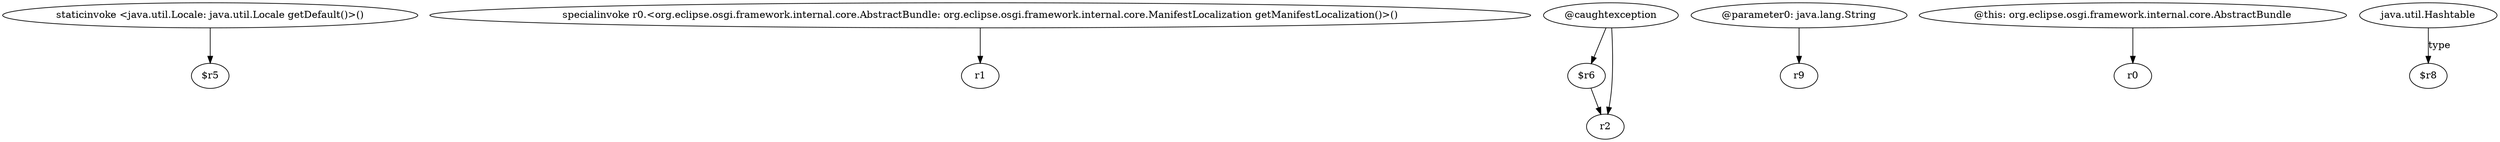 digraph g {
0[label="staticinvoke <java.util.Locale: java.util.Locale getDefault()>()"]
1[label="$r5"]
0->1[label=""]
2[label="specialinvoke r0.<org.eclipse.osgi.framework.internal.core.AbstractBundle: org.eclipse.osgi.framework.internal.core.ManifestLocalization getManifestLocalization()>()"]
3[label="r1"]
2->3[label=""]
4[label="$r6"]
5[label="r2"]
4->5[label=""]
6[label="@caughtexception"]
6->5[label=""]
7[label="@parameter0: java.lang.String"]
8[label="r9"]
7->8[label=""]
9[label="@this: org.eclipse.osgi.framework.internal.core.AbstractBundle"]
10[label="r0"]
9->10[label=""]
6->4[label=""]
11[label="java.util.Hashtable"]
12[label="$r8"]
11->12[label="type"]
}